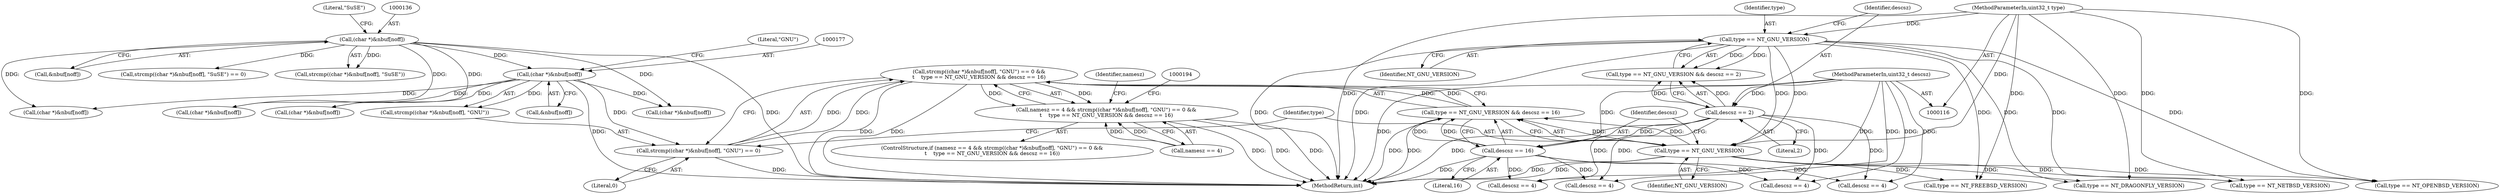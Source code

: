 digraph "0_file_ce90e05774dd77d86cfc8dfa6da57b32816841c4_2@API" {
"1000173" [label="(Call,strcmp((char *)&nbuf[noff], \"GNU\") == 0 &&\n\t    type == NT_GNU_VERSION && descsz == 16)"];
"1000174" [label="(Call,strcmp((char *)&nbuf[noff], \"GNU\") == 0)"];
"1000176" [label="(Call,(char *)&nbuf[noff])"];
"1000135" [label="(Call,(char *)&nbuf[noff])"];
"1000184" [label="(Call,type == NT_GNU_VERSION && descsz == 16)"];
"1000185" [label="(Call,type == NT_GNU_VERSION)"];
"1000144" [label="(Call,type == NT_GNU_VERSION)"];
"1000119" [label="(MethodParameterIn,uint32_t type)"];
"1000188" [label="(Call,descsz == 16)"];
"1000147" [label="(Call,descsz == 2)"];
"1000122" [label="(MethodParameterIn,uint32_t descsz)"];
"1000169" [label="(Call,namesz == 4 && strcmp((char *)&nbuf[noff], \"GNU\") == 0 &&\n\t    type == NT_GNU_VERSION && descsz == 16)"];
"1000182" [label="(Literal,\"GNU\")"];
"1000188" [label="(Call,descsz == 16)"];
"1000175" [label="(Call,strcmp((char *)&nbuf[noff], \"GNU\"))"];
"1000370" [label="(Call,type == NT_FREEBSD_VERSION)"];
"1000437" [label="(Call,(char *)&nbuf[noff])"];
"1000321" [label="(Call,(char *)&nbuf[noff])"];
"1000122" [label="(MethodParameterIn,uint32_t descsz)"];
"1000186" [label="(Identifier,type)"];
"1000335" [label="(Call,descsz == 4)"];
"1000446" [label="(Call,type == NT_DRAGONFLY_VERSION)"];
"1000137" [label="(Call,&nbuf[noff])"];
"1000398" [label="(Call,(char *)&nbuf[noff])"];
"1000143" [label="(Call,type == NT_GNU_VERSION && descsz == 2)"];
"1000332" [label="(Call,type == NT_NETBSD_VERSION)"];
"1000373" [label="(Call,descsz == 4)"];
"1000141" [label="(Literal,\"SuSE\")"];
"1000189" [label="(Identifier,descsz)"];
"1000184" [label="(Call,type == NT_GNU_VERSION && descsz == 16)"];
"1000359" [label="(Call,(char *)&nbuf[noff])"];
"1000190" [label="(Literal,16)"];
"1000119" [label="(MethodParameterIn,uint32_t type)"];
"1000148" [label="(Identifier,descsz)"];
"1000135" [label="(Call,(char *)&nbuf[noff])"];
"1000169" [label="(Call,namesz == 4 && strcmp((char *)&nbuf[noff], \"GNU\") == 0 &&\n\t    type == NT_GNU_VERSION && descsz == 16)"];
"1000147" [label="(Call,descsz == 2)"];
"1000449" [label="(Call,descsz == 4)"];
"1000146" [label="(Identifier,NT_GNU_VERSION)"];
"1000183" [label="(Literal,0)"];
"1000178" [label="(Call,&nbuf[noff])"];
"1000133" [label="(Call,strcmp((char *)&nbuf[noff], \"SuSE\") == 0)"];
"1000410" [label="(Call,descsz == 4)"];
"1000187" [label="(Identifier,NT_GNU_VERSION)"];
"1000168" [label="(ControlStructure,if (namesz == 4 && strcmp((char *)&nbuf[noff], \"GNU\") == 0 &&\n\t    type == NT_GNU_VERSION && descsz == 16))"];
"1000407" [label="(Call,type == NT_OPENBSD_VERSION)"];
"1000149" [label="(Literal,2)"];
"1000507" [label="(MethodReturn,int)"];
"1000176" [label="(Call,(char *)&nbuf[noff])"];
"1000134" [label="(Call,strcmp((char *)&nbuf[noff], \"SuSE\"))"];
"1000174" [label="(Call,strcmp((char *)&nbuf[noff], \"GNU\") == 0)"];
"1000170" [label="(Call,namesz == 4)"];
"1000173" [label="(Call,strcmp((char *)&nbuf[noff], \"GNU\") == 0 &&\n\t    type == NT_GNU_VERSION && descsz == 16)"];
"1000145" [label="(Identifier,type)"];
"1000317" [label="(Identifier,namesz)"];
"1000185" [label="(Call,type == NT_GNU_VERSION)"];
"1000144" [label="(Call,type == NT_GNU_VERSION)"];
"1000173" -> "1000169"  [label="AST: "];
"1000173" -> "1000174"  [label="CFG: "];
"1000173" -> "1000184"  [label="CFG: "];
"1000174" -> "1000173"  [label="AST: "];
"1000184" -> "1000173"  [label="AST: "];
"1000169" -> "1000173"  [label="CFG: "];
"1000173" -> "1000507"  [label="DDG: "];
"1000173" -> "1000507"  [label="DDG: "];
"1000173" -> "1000169"  [label="DDG: "];
"1000173" -> "1000169"  [label="DDG: "];
"1000174" -> "1000173"  [label="DDG: "];
"1000174" -> "1000173"  [label="DDG: "];
"1000184" -> "1000173"  [label="DDG: "];
"1000184" -> "1000173"  [label="DDG: "];
"1000174" -> "1000183"  [label="CFG: "];
"1000175" -> "1000174"  [label="AST: "];
"1000183" -> "1000174"  [label="AST: "];
"1000186" -> "1000174"  [label="CFG: "];
"1000174" -> "1000507"  [label="DDG: "];
"1000176" -> "1000174"  [label="DDG: "];
"1000176" -> "1000175"  [label="AST: "];
"1000176" -> "1000178"  [label="CFG: "];
"1000177" -> "1000176"  [label="AST: "];
"1000178" -> "1000176"  [label="AST: "];
"1000182" -> "1000176"  [label="CFG: "];
"1000176" -> "1000507"  [label="DDG: "];
"1000176" -> "1000175"  [label="DDG: "];
"1000135" -> "1000176"  [label="DDG: "];
"1000176" -> "1000321"  [label="DDG: "];
"1000176" -> "1000359"  [label="DDG: "];
"1000176" -> "1000398"  [label="DDG: "];
"1000176" -> "1000437"  [label="DDG: "];
"1000135" -> "1000134"  [label="AST: "];
"1000135" -> "1000137"  [label="CFG: "];
"1000136" -> "1000135"  [label="AST: "];
"1000137" -> "1000135"  [label="AST: "];
"1000141" -> "1000135"  [label="CFG: "];
"1000135" -> "1000507"  [label="DDG: "];
"1000135" -> "1000133"  [label="DDG: "];
"1000135" -> "1000134"  [label="DDG: "];
"1000135" -> "1000321"  [label="DDG: "];
"1000135" -> "1000359"  [label="DDG: "];
"1000135" -> "1000398"  [label="DDG: "];
"1000135" -> "1000437"  [label="DDG: "];
"1000184" -> "1000185"  [label="CFG: "];
"1000184" -> "1000188"  [label="CFG: "];
"1000185" -> "1000184"  [label="AST: "];
"1000188" -> "1000184"  [label="AST: "];
"1000184" -> "1000507"  [label="DDG: "];
"1000184" -> "1000507"  [label="DDG: "];
"1000185" -> "1000184"  [label="DDG: "];
"1000185" -> "1000184"  [label="DDG: "];
"1000188" -> "1000184"  [label="DDG: "];
"1000188" -> "1000184"  [label="DDG: "];
"1000185" -> "1000187"  [label="CFG: "];
"1000186" -> "1000185"  [label="AST: "];
"1000187" -> "1000185"  [label="AST: "];
"1000189" -> "1000185"  [label="CFG: "];
"1000185" -> "1000507"  [label="DDG: "];
"1000185" -> "1000507"  [label="DDG: "];
"1000144" -> "1000185"  [label="DDG: "];
"1000144" -> "1000185"  [label="DDG: "];
"1000119" -> "1000185"  [label="DDG: "];
"1000185" -> "1000332"  [label="DDG: "];
"1000185" -> "1000370"  [label="DDG: "];
"1000185" -> "1000407"  [label="DDG: "];
"1000185" -> "1000446"  [label="DDG: "];
"1000144" -> "1000143"  [label="AST: "];
"1000144" -> "1000146"  [label="CFG: "];
"1000145" -> "1000144"  [label="AST: "];
"1000146" -> "1000144"  [label="AST: "];
"1000148" -> "1000144"  [label="CFG: "];
"1000143" -> "1000144"  [label="CFG: "];
"1000144" -> "1000507"  [label="DDG: "];
"1000144" -> "1000507"  [label="DDG: "];
"1000144" -> "1000143"  [label="DDG: "];
"1000144" -> "1000143"  [label="DDG: "];
"1000119" -> "1000144"  [label="DDG: "];
"1000144" -> "1000332"  [label="DDG: "];
"1000144" -> "1000370"  [label="DDG: "];
"1000144" -> "1000407"  [label="DDG: "];
"1000144" -> "1000446"  [label="DDG: "];
"1000119" -> "1000116"  [label="AST: "];
"1000119" -> "1000507"  [label="DDG: "];
"1000119" -> "1000332"  [label="DDG: "];
"1000119" -> "1000370"  [label="DDG: "];
"1000119" -> "1000407"  [label="DDG: "];
"1000119" -> "1000446"  [label="DDG: "];
"1000188" -> "1000190"  [label="CFG: "];
"1000189" -> "1000188"  [label="AST: "];
"1000190" -> "1000188"  [label="AST: "];
"1000188" -> "1000507"  [label="DDG: "];
"1000147" -> "1000188"  [label="DDG: "];
"1000122" -> "1000188"  [label="DDG: "];
"1000188" -> "1000335"  [label="DDG: "];
"1000188" -> "1000373"  [label="DDG: "];
"1000188" -> "1000410"  [label="DDG: "];
"1000188" -> "1000449"  [label="DDG: "];
"1000147" -> "1000143"  [label="AST: "];
"1000147" -> "1000149"  [label="CFG: "];
"1000148" -> "1000147"  [label="AST: "];
"1000149" -> "1000147"  [label="AST: "];
"1000143" -> "1000147"  [label="CFG: "];
"1000147" -> "1000507"  [label="DDG: "];
"1000147" -> "1000143"  [label="DDG: "];
"1000147" -> "1000143"  [label="DDG: "];
"1000122" -> "1000147"  [label="DDG: "];
"1000147" -> "1000335"  [label="DDG: "];
"1000147" -> "1000373"  [label="DDG: "];
"1000147" -> "1000410"  [label="DDG: "];
"1000147" -> "1000449"  [label="DDG: "];
"1000122" -> "1000116"  [label="AST: "];
"1000122" -> "1000507"  [label="DDG: "];
"1000122" -> "1000335"  [label="DDG: "];
"1000122" -> "1000373"  [label="DDG: "];
"1000122" -> "1000410"  [label="DDG: "];
"1000122" -> "1000449"  [label="DDG: "];
"1000169" -> "1000168"  [label="AST: "];
"1000169" -> "1000170"  [label="CFG: "];
"1000170" -> "1000169"  [label="AST: "];
"1000194" -> "1000169"  [label="CFG: "];
"1000317" -> "1000169"  [label="CFG: "];
"1000169" -> "1000507"  [label="DDG: "];
"1000169" -> "1000507"  [label="DDG: "];
"1000169" -> "1000507"  [label="DDG: "];
"1000170" -> "1000169"  [label="DDG: "];
"1000170" -> "1000169"  [label="DDG: "];
}
